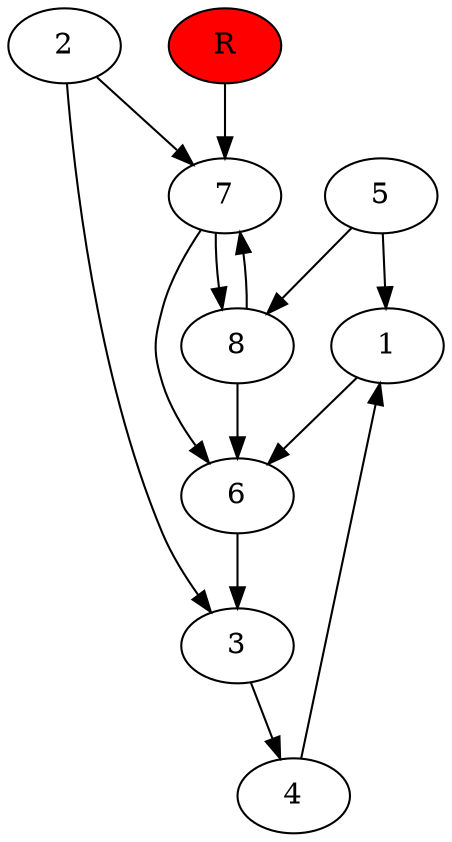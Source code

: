 digraph prb40548 {
	1
	2
	3
	4
	5
	6
	7
	8
	R [fillcolor="#ff0000" style=filled]
	1 -> 6
	2 -> 3
	2 -> 7
	3 -> 4
	4 -> 1
	5 -> 1
	5 -> 8
	6 -> 3
	7 -> 6
	7 -> 8
	8 -> 6
	8 -> 7
	R -> 7
}
